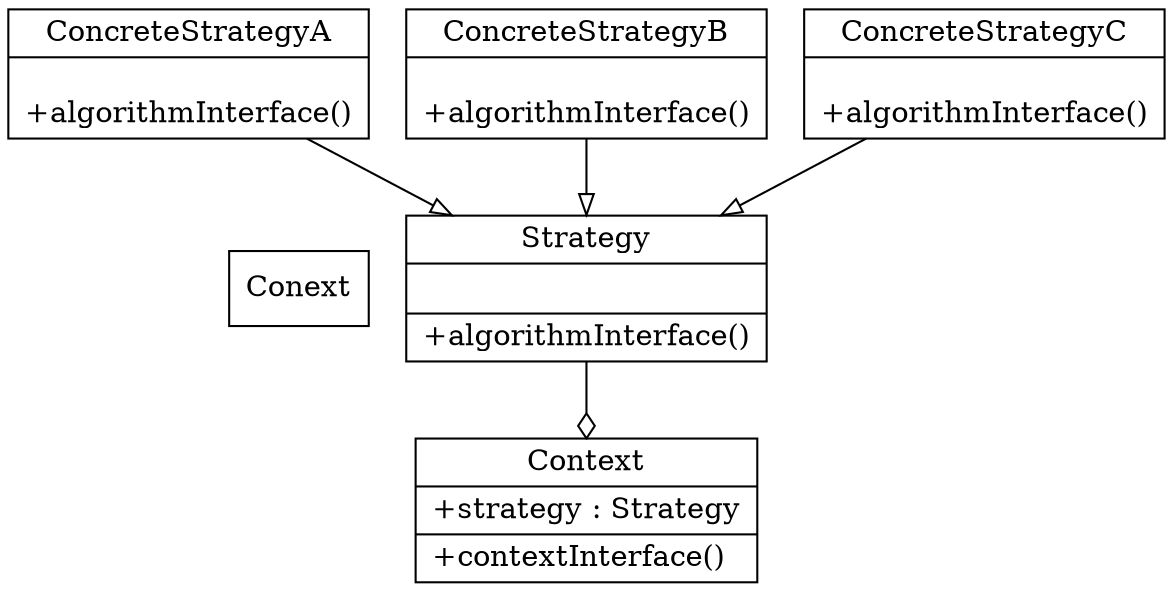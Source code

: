 digraph G {    
    node[shape=record]   
    {rank=same;Conext;Strategy}
    Context[label="{Context| +strategy : Strategy\l| +contextInterface()\l}"]    
    Strategy[ label="{Strategy|\l|+algorithmInterface()\l}"]    
    ca[label="{ConcreteStrategyA|\l+algorithmInterface()\l}"]    
    cb[label="{ConcreteStrategyB|\l+algorithmInterface()\l}"]    
    cc[label="{ConcreteStrategyC|\l+algorithmInterface()\l}"]    
      
    edge[
        arrowhead="odiamond", style="filled"
    ]
    Strategy -> Context  

    edge[ arrowhead="onormal", style="filled"]
    ca->Strategy   
    cb->Strategy  
    cc->Strategy 
}
